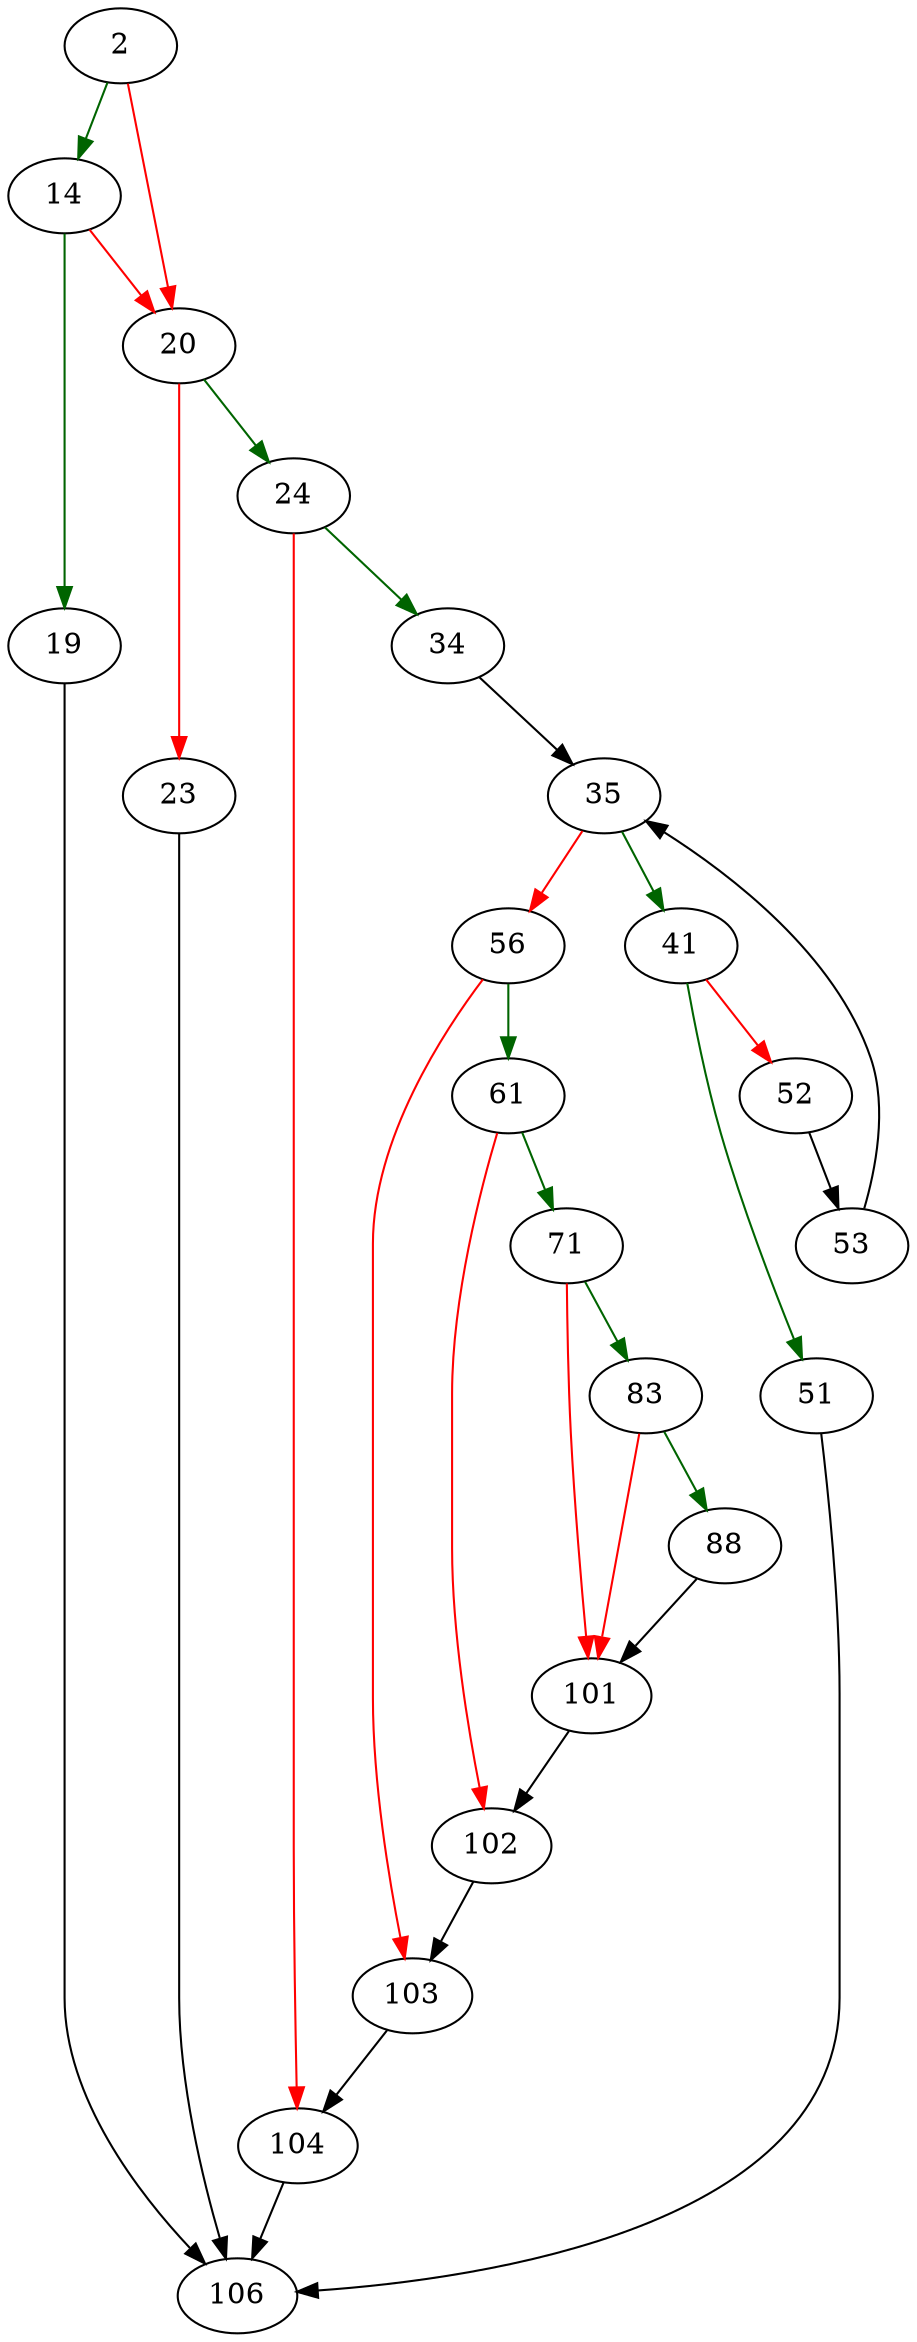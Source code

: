 strict digraph "sqlite3VtabBegin" {
	// Node definitions.
	2 [entry=true];
	14;
	20;
	19;
	106;
	24;
	23;
	34;
	104;
	35;
	41;
	56;
	51;
	52;
	53;
	61;
	103;
	71;
	102;
	83;
	101;
	88;

	// Edge definitions.
	2 -> 14 [
		color=darkgreen
		cond=true
	];
	2 -> 20 [
		color=red
		cond=false
	];
	14 -> 20 [
		color=red
		cond=false
	];
	14 -> 19 [
		color=darkgreen
		cond=true
	];
	20 -> 24 [
		color=darkgreen
		cond=true
	];
	20 -> 23 [
		color=red
		cond=false
	];
	19 -> 106;
	24 -> 34 [
		color=darkgreen
		cond=true
	];
	24 -> 104 [
		color=red
		cond=false
	];
	23 -> 106;
	34 -> 35;
	104 -> 106;
	35 -> 41 [
		color=darkgreen
		cond=true
	];
	35 -> 56 [
		color=red
		cond=false
	];
	41 -> 51 [
		color=darkgreen
		cond=true
	];
	41 -> 52 [
		color=red
		cond=false
	];
	56 -> 61 [
		color=darkgreen
		cond=true
	];
	56 -> 103 [
		color=red
		cond=false
	];
	51 -> 106;
	52 -> 53;
	53 -> 35;
	61 -> 71 [
		color=darkgreen
		cond=true
	];
	61 -> 102 [
		color=red
		cond=false
	];
	103 -> 104;
	71 -> 83 [
		color=darkgreen
		cond=true
	];
	71 -> 101 [
		color=red
		cond=false
	];
	102 -> 103;
	83 -> 101 [
		color=red
		cond=false
	];
	83 -> 88 [
		color=darkgreen
		cond=true
	];
	101 -> 102;
	88 -> 101;
}
